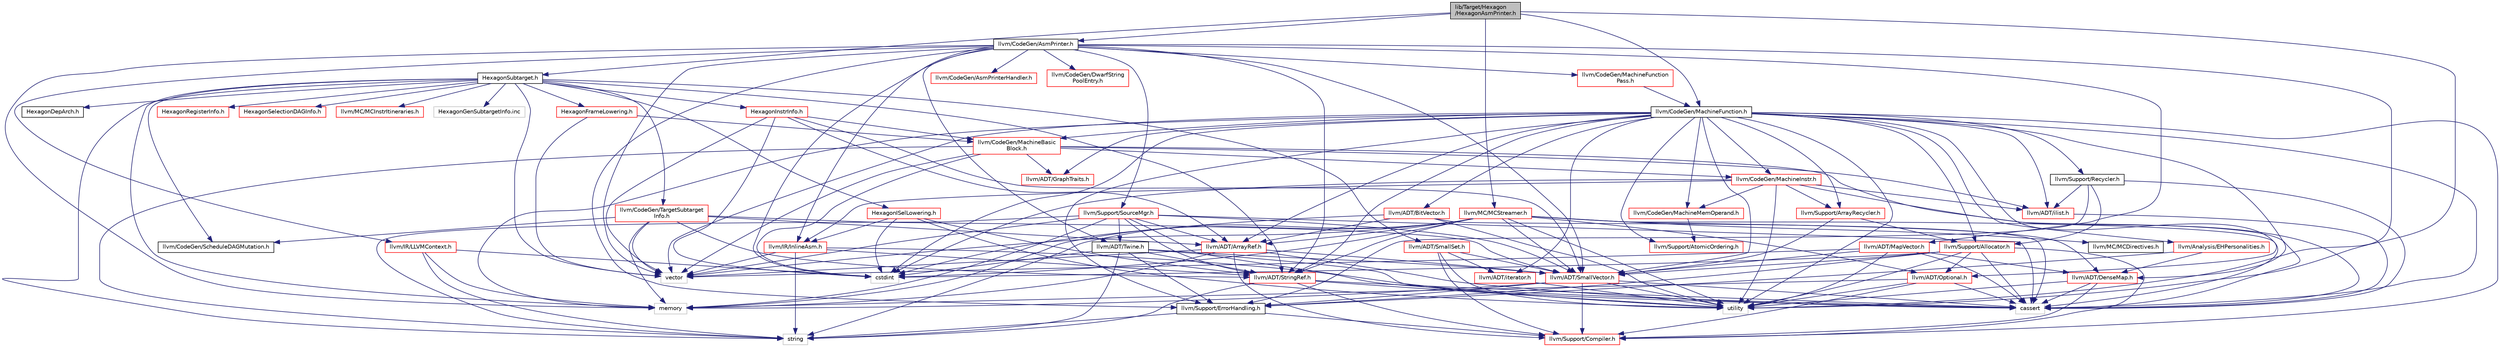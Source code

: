 digraph "lib/Target/Hexagon/HexagonAsmPrinter.h"
{
 // LATEX_PDF_SIZE
  bgcolor="transparent";
  edge [fontname="Helvetica",fontsize="10",labelfontname="Helvetica",labelfontsize="10"];
  node [fontname="Helvetica",fontsize="10",shape="box"];
  Node1 [label="lib/Target/Hexagon\l/HexagonAsmPrinter.h",height=0.2,width=0.4,color="black", fillcolor="grey75", style="filled", fontcolor="black",tooltip=" "];
  Node1 -> Node2 [color="midnightblue",fontsize="10",style="solid",fontname="Helvetica"];
  Node2 [label="HexagonSubtarget.h",height=0.2,width=0.4,color="black",URL="$HexagonSubtarget_8h.html",tooltip=" "];
  Node2 -> Node3 [color="midnightblue",fontsize="10",style="solid",fontname="Helvetica"];
  Node3 [label="HexagonDepArch.h",height=0.2,width=0.4,color="black",URL="$HexagonDepArch_8h.html",tooltip=" "];
  Node2 -> Node4 [color="midnightblue",fontsize="10",style="solid",fontname="Helvetica"];
  Node4 [label="HexagonFrameLowering.h",height=0.2,width=0.4,color="red",URL="$HexagonFrameLowering_8h.html",tooltip=" "];
  Node4 -> Node177 [color="midnightblue",fontsize="10",style="solid",fontname="Helvetica"];
  Node177 [label="llvm/CodeGen/MachineBasic\lBlock.h",height=0.2,width=0.4,color="red",URL="$MachineBasicBlock_8h.html",tooltip=" "];
  Node177 -> Node134 [color="midnightblue",fontsize="10",style="solid",fontname="Helvetica"];
  Node134 [label="llvm/ADT/GraphTraits.h",height=0.2,width=0.4,color="red",URL="$GraphTraits_8h.html",tooltip=" "];
  Node177 -> Node94 [color="midnightblue",fontsize="10",style="solid",fontname="Helvetica"];
  Node94 [label="llvm/ADT/ilist.h",height=0.2,width=0.4,color="red",URL="$ilist_8h.html",tooltip=" "];
  Node94 -> Node29 [color="midnightblue",fontsize="10",style="solid",fontname="Helvetica"];
  Node29 [label="cassert",height=0.2,width=0.4,color="grey75",tooltip=" "];
  Node177 -> Node178 [color="midnightblue",fontsize="10",style="solid",fontname="Helvetica"];
  Node178 [label="llvm/CodeGen/MachineInstr.h",height=0.2,width=0.4,color="red",URL="$MachineInstr_8h.html",tooltip=" "];
  Node178 -> Node94 [color="midnightblue",fontsize="10",style="solid",fontname="Helvetica"];
  Node178 -> Node181 [color="midnightblue",fontsize="10",style="solid",fontname="Helvetica"];
  Node181 [label="llvm/CodeGen/MachineMemOperand.h",height=0.2,width=0.4,color="red",URL="$MachineMemOperand_8h.html",tooltip=" "];
  Node181 -> Node141 [color="midnightblue",fontsize="10",style="solid",fontname="Helvetica"];
  Node141 [label="llvm/Support/AtomicOrdering.h",height=0.2,width=0.4,color="red",URL="$AtomicOrdering_8h.html",tooltip="Atomic ordering constants."];
  Node178 -> Node202 [color="midnightblue",fontsize="10",style="solid",fontname="Helvetica"];
  Node202 [label="llvm/IR/InlineAsm.h",height=0.2,width=0.4,color="red",URL="$InlineAsm_8h.html",tooltip=" "];
  Node202 -> Node18 [color="midnightblue",fontsize="10",style="solid",fontname="Helvetica"];
  Node18 [label="llvm/ADT/StringRef.h",height=0.2,width=0.4,color="red",URL="$StringRef_8h.html",tooltip=" "];
  Node18 -> Node22 [color="midnightblue",fontsize="10",style="solid",fontname="Helvetica"];
  Node22 [label="llvm/Support/Compiler.h",height=0.2,width=0.4,color="red",URL="$Compiler_8h.html",tooltip=" "];
  Node18 -> Node29 [color="midnightblue",fontsize="10",style="solid",fontname="Helvetica"];
  Node18 -> Node44 [color="midnightblue",fontsize="10",style="solid",fontname="Helvetica"];
  Node44 [label="string",height=0.2,width=0.4,color="grey75",tooltip=" "];
  Node18 -> Node28 [color="midnightblue",fontsize="10",style="solid",fontname="Helvetica"];
  Node28 [label="utility",height=0.2,width=0.4,color="grey75",tooltip=" "];
  Node202 -> Node29 [color="midnightblue",fontsize="10",style="solid",fontname="Helvetica"];
  Node202 -> Node44 [color="midnightblue",fontsize="10",style="solid",fontname="Helvetica"];
  Node202 -> Node57 [color="midnightblue",fontsize="10",style="solid",fontname="Helvetica"];
  Node57 [label="vector",height=0.2,width=0.4,color="grey75",tooltip=" "];
  Node178 -> Node213 [color="midnightblue",fontsize="10",style="solid",fontname="Helvetica"];
  Node213 [label="llvm/Support/ArrayRecycler.h",height=0.2,width=0.4,color="red",URL="$ArrayRecycler_8h.html",tooltip=" "];
  Node213 -> Node31 [color="midnightblue",fontsize="10",style="solid",fontname="Helvetica"];
  Node31 [label="llvm/ADT/SmallVector.h",height=0.2,width=0.4,color="red",URL="$SmallVector_8h.html",tooltip=" "];
  Node31 -> Node22 [color="midnightblue",fontsize="10",style="solid",fontname="Helvetica"];
  Node31 -> Node43 [color="midnightblue",fontsize="10",style="solid",fontname="Helvetica"];
  Node43 [label="llvm/Support/ErrorHandling.h",height=0.2,width=0.4,color="black",URL="$llvm_2Support_2ErrorHandling_8h.html",tooltip=" "];
  Node43 -> Node22 [color="midnightblue",fontsize="10",style="solid",fontname="Helvetica"];
  Node43 -> Node44 [color="midnightblue",fontsize="10",style="solid",fontname="Helvetica"];
  Node31 -> Node29 [color="midnightblue",fontsize="10",style="solid",fontname="Helvetica"];
  Node31 -> Node30 [color="midnightblue",fontsize="10",style="solid",fontname="Helvetica"];
  Node30 [label="memory",height=0.2,width=0.4,color="grey75",tooltip=" "];
  Node31 -> Node28 [color="midnightblue",fontsize="10",style="solid",fontname="Helvetica"];
  Node213 -> Node52 [color="midnightblue",fontsize="10",style="solid",fontname="Helvetica"];
  Node52 [label="llvm/Support/Allocator.h",height=0.2,width=0.4,color="red",URL="$Allocator_8h.html",tooltip="This file defines the MallocAllocator and BumpPtrAllocator interfaces."];
  Node52 -> Node20 [color="midnightblue",fontsize="10",style="solid",fontname="Helvetica"];
  Node20 [label="llvm/ADT/Optional.h",height=0.2,width=0.4,color="red",URL="$Optional_8h.html",tooltip=" "];
  Node20 -> Node22 [color="midnightblue",fontsize="10",style="solid",fontname="Helvetica"];
  Node20 -> Node29 [color="midnightblue",fontsize="10",style="solid",fontname="Helvetica"];
  Node20 -> Node30 [color="midnightblue",fontsize="10",style="solid",fontname="Helvetica"];
  Node20 -> Node28 [color="midnightblue",fontsize="10",style="solid",fontname="Helvetica"];
  Node52 -> Node31 [color="midnightblue",fontsize="10",style="solid",fontname="Helvetica"];
  Node52 -> Node22 [color="midnightblue",fontsize="10",style="solid",fontname="Helvetica"];
  Node52 -> Node43 [color="midnightblue",fontsize="10",style="solid",fontname="Helvetica"];
  Node52 -> Node29 [color="midnightblue",fontsize="10",style="solid",fontname="Helvetica"];
  Node52 -> Node49 [color="midnightblue",fontsize="10",style="solid",fontname="Helvetica"];
  Node49 [label="cstdint",height=0.2,width=0.4,color="grey75",tooltip=" "];
  Node52 -> Node28 [color="midnightblue",fontsize="10",style="solid",fontname="Helvetica"];
  Node178 -> Node29 [color="midnightblue",fontsize="10",style="solid",fontname="Helvetica"];
  Node178 -> Node49 [color="midnightblue",fontsize="10",style="solid",fontname="Helvetica"];
  Node178 -> Node28 [color="midnightblue",fontsize="10",style="solid",fontname="Helvetica"];
  Node177 -> Node29 [color="midnightblue",fontsize="10",style="solid",fontname="Helvetica"];
  Node177 -> Node49 [color="midnightblue",fontsize="10",style="solid",fontname="Helvetica"];
  Node177 -> Node44 [color="midnightblue",fontsize="10",style="solid",fontname="Helvetica"];
  Node177 -> Node57 [color="midnightblue",fontsize="10",style="solid",fontname="Helvetica"];
  Node4 -> Node57 [color="midnightblue",fontsize="10",style="solid",fontname="Helvetica"];
  Node2 -> Node237 [color="midnightblue",fontsize="10",style="solid",fontname="Helvetica"];
  Node237 [label="HexagonISelLowering.h",height=0.2,width=0.4,color="red",URL="$HexagonISelLowering_8h.html",tooltip=" "];
  Node237 -> Node18 [color="midnightblue",fontsize="10",style="solid",fontname="Helvetica"];
  Node237 -> Node202 [color="midnightblue",fontsize="10",style="solid",fontname="Helvetica"];
  Node237 -> Node49 [color="midnightblue",fontsize="10",style="solid",fontname="Helvetica"];
  Node237 -> Node28 [color="midnightblue",fontsize="10",style="solid",fontname="Helvetica"];
  Node2 -> Node238 [color="midnightblue",fontsize="10",style="solid",fontname="Helvetica"];
  Node238 [label="HexagonInstrInfo.h",height=0.2,width=0.4,color="red",URL="$HexagonInstrInfo_8h.html",tooltip=" "];
  Node238 -> Node8 [color="midnightblue",fontsize="10",style="solid",fontname="Helvetica"];
  Node8 [label="llvm/ADT/ArrayRef.h",height=0.2,width=0.4,color="red",URL="$ArrayRef_8h.html",tooltip=" "];
  Node8 -> Node31 [color="midnightblue",fontsize="10",style="solid",fontname="Helvetica"];
  Node8 -> Node22 [color="midnightblue",fontsize="10",style="solid",fontname="Helvetica"];
  Node8 -> Node29 [color="midnightblue",fontsize="10",style="solid",fontname="Helvetica"];
  Node8 -> Node30 [color="midnightblue",fontsize="10",style="solid",fontname="Helvetica"];
  Node8 -> Node57 [color="midnightblue",fontsize="10",style="solid",fontname="Helvetica"];
  Node238 -> Node31 [color="midnightblue",fontsize="10",style="solid",fontname="Helvetica"];
  Node238 -> Node177 [color="midnightblue",fontsize="10",style="solid",fontname="Helvetica"];
  Node238 -> Node49 [color="midnightblue",fontsize="10",style="solid",fontname="Helvetica"];
  Node238 -> Node57 [color="midnightblue",fontsize="10",style="solid",fontname="Helvetica"];
  Node2 -> Node266 [color="midnightblue",fontsize="10",style="solid",fontname="Helvetica"];
  Node266 [label="HexagonRegisterInfo.h",height=0.2,width=0.4,color="red",URL="$HexagonRegisterInfo_8h.html",tooltip=" "];
  Node2 -> Node267 [color="midnightblue",fontsize="10",style="solid",fontname="Helvetica"];
  Node267 [label="HexagonSelectionDAGInfo.h",height=0.2,width=0.4,color="red",URL="$HexagonSelectionDAGInfo_8h.html",tooltip=" "];
  Node2 -> Node269 [color="midnightblue",fontsize="10",style="solid",fontname="Helvetica"];
  Node269 [label="llvm/ADT/SmallSet.h",height=0.2,width=0.4,color="red",URL="$SmallSet_8h.html",tooltip=" "];
  Node269 -> Node31 [color="midnightblue",fontsize="10",style="solid",fontname="Helvetica"];
  Node269 -> Node47 [color="midnightblue",fontsize="10",style="solid",fontname="Helvetica"];
  Node47 [label="llvm/ADT/iterator.h",height=0.2,width=0.4,color="red",URL="$iterator_8h.html",tooltip=" "];
  Node47 -> Node28 [color="midnightblue",fontsize="10",style="solid",fontname="Helvetica"];
  Node269 -> Node22 [color="midnightblue",fontsize="10",style="solid",fontname="Helvetica"];
  Node269 -> Node28 [color="midnightblue",fontsize="10",style="solid",fontname="Helvetica"];
  Node2 -> Node18 [color="midnightblue",fontsize="10",style="solid",fontname="Helvetica"];
  Node2 -> Node250 [color="midnightblue",fontsize="10",style="solid",fontname="Helvetica"];
  Node250 [label="llvm/CodeGen/ScheduleDAGMutation.h",height=0.2,width=0.4,color="black",URL="$ScheduleDAGMutation_8h.html",tooltip=" "];
  Node2 -> Node248 [color="midnightblue",fontsize="10",style="solid",fontname="Helvetica"];
  Node248 [label="llvm/CodeGen/TargetSubtarget\lInfo.h",height=0.2,width=0.4,color="red",URL="$TargetSubtargetInfo_8h.html",tooltip=" "];
  Node248 -> Node8 [color="midnightblue",fontsize="10",style="solid",fontname="Helvetica"];
  Node248 -> Node31 [color="midnightblue",fontsize="10",style="solid",fontname="Helvetica"];
  Node248 -> Node18 [color="midnightblue",fontsize="10",style="solid",fontname="Helvetica"];
  Node248 -> Node250 [color="midnightblue",fontsize="10",style="solid",fontname="Helvetica"];
  Node248 -> Node30 [color="midnightblue",fontsize="10",style="solid",fontname="Helvetica"];
  Node248 -> Node57 [color="midnightblue",fontsize="10",style="solid",fontname="Helvetica"];
  Node2 -> Node255 [color="midnightblue",fontsize="10",style="solid",fontname="Helvetica"];
  Node255 [label="llvm/MC/MCInstrItineraries.h",height=0.2,width=0.4,color="red",URL="$MCInstrItineraries_8h.html",tooltip=" "];
  Node2 -> Node30 [color="midnightblue",fontsize="10",style="solid",fontname="Helvetica"];
  Node2 -> Node44 [color="midnightblue",fontsize="10",style="solid",fontname="Helvetica"];
  Node2 -> Node57 [color="midnightblue",fontsize="10",style="solid",fontname="Helvetica"];
  Node2 -> Node68 [color="midnightblue",fontsize="10",style="solid",fontname="Helvetica"];
  Node68 [label="HexagonGenSubtargetInfo.inc",height=0.2,width=0.4,color="grey75",tooltip=" "];
  Node1 -> Node270 [color="midnightblue",fontsize="10",style="solid",fontname="Helvetica"];
  Node270 [label="llvm/CodeGen/AsmPrinter.h",height=0.2,width=0.4,color="black",URL="$AsmPrinter_8h.html",tooltip=" "];
  Node270 -> Node271 [color="midnightblue",fontsize="10",style="solid",fontname="Helvetica"];
  Node271 [label="llvm/ADT/MapVector.h",height=0.2,width=0.4,color="red",URL="$MapVector_8h.html",tooltip=" "];
  Node271 -> Node71 [color="midnightblue",fontsize="10",style="solid",fontname="Helvetica"];
  Node71 [label="llvm/ADT/DenseMap.h",height=0.2,width=0.4,color="red",URL="$DenseMap_8h.html",tooltip=" "];
  Node71 -> Node22 [color="midnightblue",fontsize="10",style="solid",fontname="Helvetica"];
  Node71 -> Node29 [color="midnightblue",fontsize="10",style="solid",fontname="Helvetica"];
  Node71 -> Node28 [color="midnightblue",fontsize="10",style="solid",fontname="Helvetica"];
  Node271 -> Node31 [color="midnightblue",fontsize="10",style="solid",fontname="Helvetica"];
  Node271 -> Node29 [color="midnightblue",fontsize="10",style="solid",fontname="Helvetica"];
  Node271 -> Node28 [color="midnightblue",fontsize="10",style="solid",fontname="Helvetica"];
  Node271 -> Node57 [color="midnightblue",fontsize="10",style="solid",fontname="Helvetica"];
  Node270 -> Node31 [color="midnightblue",fontsize="10",style="solid",fontname="Helvetica"];
  Node270 -> Node18 [color="midnightblue",fontsize="10",style="solid",fontname="Helvetica"];
  Node270 -> Node61 [color="midnightblue",fontsize="10",style="solid",fontname="Helvetica"];
  Node61 [label="llvm/ADT/Twine.h",height=0.2,width=0.4,color="black",URL="$Twine_8h.html",tooltip=" "];
  Node61 -> Node31 [color="midnightblue",fontsize="10",style="solid",fontname="Helvetica"];
  Node61 -> Node18 [color="midnightblue",fontsize="10",style="solid",fontname="Helvetica"];
  Node61 -> Node43 [color="midnightblue",fontsize="10",style="solid",fontname="Helvetica"];
  Node61 -> Node29 [color="midnightblue",fontsize="10",style="solid",fontname="Helvetica"];
  Node61 -> Node49 [color="midnightblue",fontsize="10",style="solid",fontname="Helvetica"];
  Node61 -> Node44 [color="midnightblue",fontsize="10",style="solid",fontname="Helvetica"];
  Node270 -> Node272 [color="midnightblue",fontsize="10",style="solid",fontname="Helvetica"];
  Node272 [label="llvm/CodeGen/AsmPrinterHandler.h",height=0.2,width=0.4,color="red",URL="$AsmPrinterHandler_8h.html",tooltip=" "];
  Node270 -> Node273 [color="midnightblue",fontsize="10",style="solid",fontname="Helvetica"];
  Node273 [label="llvm/CodeGen/DwarfString\lPoolEntry.h",height=0.2,width=0.4,color="red",URL="$DwarfStringPoolEntry_8h.html",tooltip=" "];
  Node270 -> Node260 [color="midnightblue",fontsize="10",style="solid",fontname="Helvetica"];
  Node260 [label="llvm/CodeGen/MachineFunction\lPass.h",height=0.2,width=0.4,color="red",URL="$MachineFunctionPass_8h.html",tooltip=" "];
  Node260 -> Node220 [color="midnightblue",fontsize="10",style="solid",fontname="Helvetica"];
  Node220 [label="llvm/CodeGen/MachineFunction.h",height=0.2,width=0.4,color="black",URL="$MachineFunction_8h.html",tooltip=" "];
  Node220 -> Node8 [color="midnightblue",fontsize="10",style="solid",fontname="Helvetica"];
  Node220 -> Node175 [color="midnightblue",fontsize="10",style="solid",fontname="Helvetica"];
  Node175 [label="llvm/ADT/BitVector.h",height=0.2,width=0.4,color="red",URL="$BitVector_8h.html",tooltip=" "];
  Node175 -> Node8 [color="midnightblue",fontsize="10",style="solid",fontname="Helvetica"];
  Node175 -> Node29 [color="midnightblue",fontsize="10",style="solid",fontname="Helvetica"];
  Node175 -> Node49 [color="midnightblue",fontsize="10",style="solid",fontname="Helvetica"];
  Node175 -> Node28 [color="midnightblue",fontsize="10",style="solid",fontname="Helvetica"];
  Node220 -> Node71 [color="midnightblue",fontsize="10",style="solid",fontname="Helvetica"];
  Node220 -> Node134 [color="midnightblue",fontsize="10",style="solid",fontname="Helvetica"];
  Node220 -> Node20 [color="midnightblue",fontsize="10",style="solid",fontname="Helvetica"];
  Node220 -> Node31 [color="midnightblue",fontsize="10",style="solid",fontname="Helvetica"];
  Node220 -> Node18 [color="midnightblue",fontsize="10",style="solid",fontname="Helvetica"];
  Node220 -> Node94 [color="midnightblue",fontsize="10",style="solid",fontname="Helvetica"];
  Node220 -> Node47 [color="midnightblue",fontsize="10",style="solid",fontname="Helvetica"];
  Node220 -> Node221 [color="midnightblue",fontsize="10",style="solid",fontname="Helvetica"];
  Node221 [label="llvm/Analysis/EHPersonalities.h",height=0.2,width=0.4,color="red",URL="$EHPersonalities_8h.html",tooltip=" "];
  Node221 -> Node71 [color="midnightblue",fontsize="10",style="solid",fontname="Helvetica"];
  Node221 -> Node43 [color="midnightblue",fontsize="10",style="solid",fontname="Helvetica"];
  Node220 -> Node177 [color="midnightblue",fontsize="10",style="solid",fontname="Helvetica"];
  Node220 -> Node178 [color="midnightblue",fontsize="10",style="solid",fontname="Helvetica"];
  Node220 -> Node181 [color="midnightblue",fontsize="10",style="solid",fontname="Helvetica"];
  Node220 -> Node52 [color="midnightblue",fontsize="10",style="solid",fontname="Helvetica"];
  Node220 -> Node213 [color="midnightblue",fontsize="10",style="solid",fontname="Helvetica"];
  Node220 -> Node141 [color="midnightblue",fontsize="10",style="solid",fontname="Helvetica"];
  Node220 -> Node22 [color="midnightblue",fontsize="10",style="solid",fontname="Helvetica"];
  Node220 -> Node43 [color="midnightblue",fontsize="10",style="solid",fontname="Helvetica"];
  Node220 -> Node222 [color="midnightblue",fontsize="10",style="solid",fontname="Helvetica"];
  Node222 [label="llvm/Support/Recycler.h",height=0.2,width=0.4,color="black",URL="$Recycler_8h.html",tooltip=" "];
  Node222 -> Node94 [color="midnightblue",fontsize="10",style="solid",fontname="Helvetica"];
  Node222 -> Node52 [color="midnightblue",fontsize="10",style="solid",fontname="Helvetica"];
  Node222 -> Node43 [color="midnightblue",fontsize="10",style="solid",fontname="Helvetica"];
  Node222 -> Node29 [color="midnightblue",fontsize="10",style="solid",fontname="Helvetica"];
  Node220 -> Node29 [color="midnightblue",fontsize="10",style="solid",fontname="Helvetica"];
  Node220 -> Node49 [color="midnightblue",fontsize="10",style="solid",fontname="Helvetica"];
  Node220 -> Node30 [color="midnightblue",fontsize="10",style="solid",fontname="Helvetica"];
  Node220 -> Node28 [color="midnightblue",fontsize="10",style="solid",fontname="Helvetica"];
  Node220 -> Node57 [color="midnightblue",fontsize="10",style="solid",fontname="Helvetica"];
  Node270 -> Node202 [color="midnightblue",fontsize="10",style="solid",fontname="Helvetica"];
  Node270 -> Node105 [color="midnightblue",fontsize="10",style="solid",fontname="Helvetica"];
  Node105 [label="llvm/IR/LLVMContext.h",height=0.2,width=0.4,color="red",URL="$LLVMContext_8h.html",tooltip=" "];
  Node105 -> Node49 [color="midnightblue",fontsize="10",style="solid",fontname="Helvetica"];
  Node105 -> Node30 [color="midnightblue",fontsize="10",style="solid",fontname="Helvetica"];
  Node105 -> Node44 [color="midnightblue",fontsize="10",style="solid",fontname="Helvetica"];
  Node270 -> Node43 [color="midnightblue",fontsize="10",style="solid",fontname="Helvetica"];
  Node270 -> Node274 [color="midnightblue",fontsize="10",style="solid",fontname="Helvetica"];
  Node274 [label="llvm/Support/SourceMgr.h",height=0.2,width=0.4,color="red",URL="$Support_2SourceMgr_8h.html",tooltip=" "];
  Node274 -> Node8 [color="midnightblue",fontsize="10",style="solid",fontname="Helvetica"];
  Node274 -> Node31 [color="midnightblue",fontsize="10",style="solid",fontname="Helvetica"];
  Node274 -> Node18 [color="midnightblue",fontsize="10",style="solid",fontname="Helvetica"];
  Node274 -> Node61 [color="midnightblue",fontsize="10",style="solid",fontname="Helvetica"];
  Node274 -> Node29 [color="midnightblue",fontsize="10",style="solid",fontname="Helvetica"];
  Node274 -> Node30 [color="midnightblue",fontsize="10",style="solid",fontname="Helvetica"];
  Node274 -> Node44 [color="midnightblue",fontsize="10",style="solid",fontname="Helvetica"];
  Node274 -> Node28 [color="midnightblue",fontsize="10",style="solid",fontname="Helvetica"];
  Node274 -> Node57 [color="midnightblue",fontsize="10",style="solid",fontname="Helvetica"];
  Node270 -> Node49 [color="midnightblue",fontsize="10",style="solid",fontname="Helvetica"];
  Node270 -> Node30 [color="midnightblue",fontsize="10",style="solid",fontname="Helvetica"];
  Node270 -> Node28 [color="midnightblue",fontsize="10",style="solid",fontname="Helvetica"];
  Node270 -> Node57 [color="midnightblue",fontsize="10",style="solid",fontname="Helvetica"];
  Node1 -> Node220 [color="midnightblue",fontsize="10",style="solid",fontname="Helvetica"];
  Node1 -> Node287 [color="midnightblue",fontsize="10",style="solid",fontname="Helvetica"];
  Node287 [label="llvm/MC/MCStreamer.h",height=0.2,width=0.4,color="red",URL="$MCStreamer_8h.html",tooltip=" "];
  Node287 -> Node8 [color="midnightblue",fontsize="10",style="solid",fontname="Helvetica"];
  Node287 -> Node71 [color="midnightblue",fontsize="10",style="solid",fontname="Helvetica"];
  Node287 -> Node20 [color="midnightblue",fontsize="10",style="solid",fontname="Helvetica"];
  Node287 -> Node31 [color="midnightblue",fontsize="10",style="solid",fontname="Helvetica"];
  Node287 -> Node18 [color="midnightblue",fontsize="10",style="solid",fontname="Helvetica"];
  Node287 -> Node288 [color="midnightblue",fontsize="10",style="solid",fontname="Helvetica"];
  Node288 [label="llvm/MC/MCDirectives.h",height=0.2,width=0.4,color="black",URL="$MCDirectives_8h.html",tooltip=" "];
  Node287 -> Node29 [color="midnightblue",fontsize="10",style="solid",fontname="Helvetica"];
  Node287 -> Node49 [color="midnightblue",fontsize="10",style="solid",fontname="Helvetica"];
  Node287 -> Node30 [color="midnightblue",fontsize="10",style="solid",fontname="Helvetica"];
  Node287 -> Node44 [color="midnightblue",fontsize="10",style="solid",fontname="Helvetica"];
  Node287 -> Node28 [color="midnightblue",fontsize="10",style="solid",fontname="Helvetica"];
  Node287 -> Node57 [color="midnightblue",fontsize="10",style="solid",fontname="Helvetica"];
  Node1 -> Node28 [color="midnightblue",fontsize="10",style="solid",fontname="Helvetica"];
}
